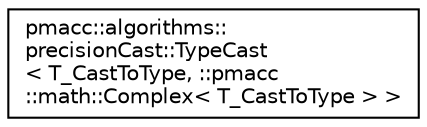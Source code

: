 digraph "Graphical Class Hierarchy"
{
 // LATEX_PDF_SIZE
  edge [fontname="Helvetica",fontsize="10",labelfontname="Helvetica",labelfontsize="10"];
  node [fontname="Helvetica",fontsize="10",shape=record];
  rankdir="LR";
  Node0 [label="pmacc::algorithms::\lprecisionCast::TypeCast\l\< T_CastToType, ::pmacc\l::math::Complex\< T_CastToType \> \>",height=0.2,width=0.4,color="black", fillcolor="white", style="filled",URL="$structpmacc_1_1algorithms_1_1precision_cast_1_1_type_cast_3_01_t___cast_to_type_00_01_1_1pmacc_1f4bcc7b48aba9a1084ac7b8153976cc0.html",tooltip=" "];
}
